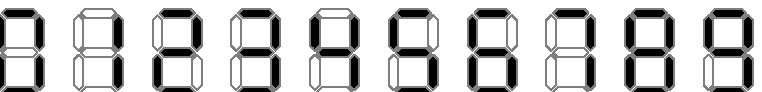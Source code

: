 u := 5mm;
w := 0.12;
d := 0.05;

path segment;
segment := (d, 0)--(w + d, w)--(1 - d - w, w)--(1 - d, 0)--(1 - d - w, -w)--(w + d, -w)--cycle;

def hsegment(expr x, y, r, v) =
    pickup pencircle scaled 0.5pt;

    path box;
    box := segment;
    if r = "+":
        box := segment rotated 90;
    else:
        box := segment;
    fi
    box := box shifted (x, y) scaled u;

    if v = "+":
        fill box;
    fi
    draw box withcolor 0.5white;
enddef;

string digits[];
digits[0] := "+++ +++";
digits[1] := "  +  + ";
digits[2] := "+ +++ +";
digits[3] := "+ ++ ++";
digits[4] := " +++ + ";
digits[5] := "++ + ++";
digits[6] := "++ ++++";
digits[7] := "+ +  + ";
digits[8] := "+++++++";
digits[9] := "++++ ++";

def digit(expr x, y, no) =
    hsegment(x + 0, y + 2, " ", substring (0, 1) of digits[no]);
    hsegment(x + 0, y + 1, "+", substring (1, 2) of digits[no]);
    hsegment(x + 1, y + 1, "+", substring (2, 3) of digits[no]);
    hsegment(x + 0, y + 1, " ", substring (3, 4) of digits[no]);
    hsegment(x + 0, y + 0, "+", substring (4, 5) of digits[no]);
    hsegment(x + 1, y + 0, "+", substring (5, 6) of digits[no]);
    hsegment(x + 0, y + 0, " ", substring (6, 7) of digits[no]);
enddef;

beginfig(1)
    for i := 0 upto 9:
        digit(i * 2, 0, i);
    endfor
endfig;

beginfig(2)
    digit(   0, 2.5 + 2.5, 3);
    digit(1.5,  2.5 + 2.5, 7);
    digit(  0,    0 + 2.5, 3);
    digit(1.5,    0 + 2.5, 4);
    digit(  0, -2.5 + 2.5, 7);
    digit(1.5, -2.5 + 2.5, 1);
    digit(  6,    1 + 2.5, 3);
    digit(  7,    1 + 2.5, 7);
    digit(  6,    0 + 2.5, 3);
    digit(  7,    0 + 2.5, 4);
    digit(  6,   -1 + 2.5, 7);
    digit(  7,   -1 + 2.5, 1);
    pickup pencircle scaled 0.5pt;
    drawarrow ((3.5, 1 + 2.5)--(5, 1 + 2.5)) scaled u;
endfig;

end.

